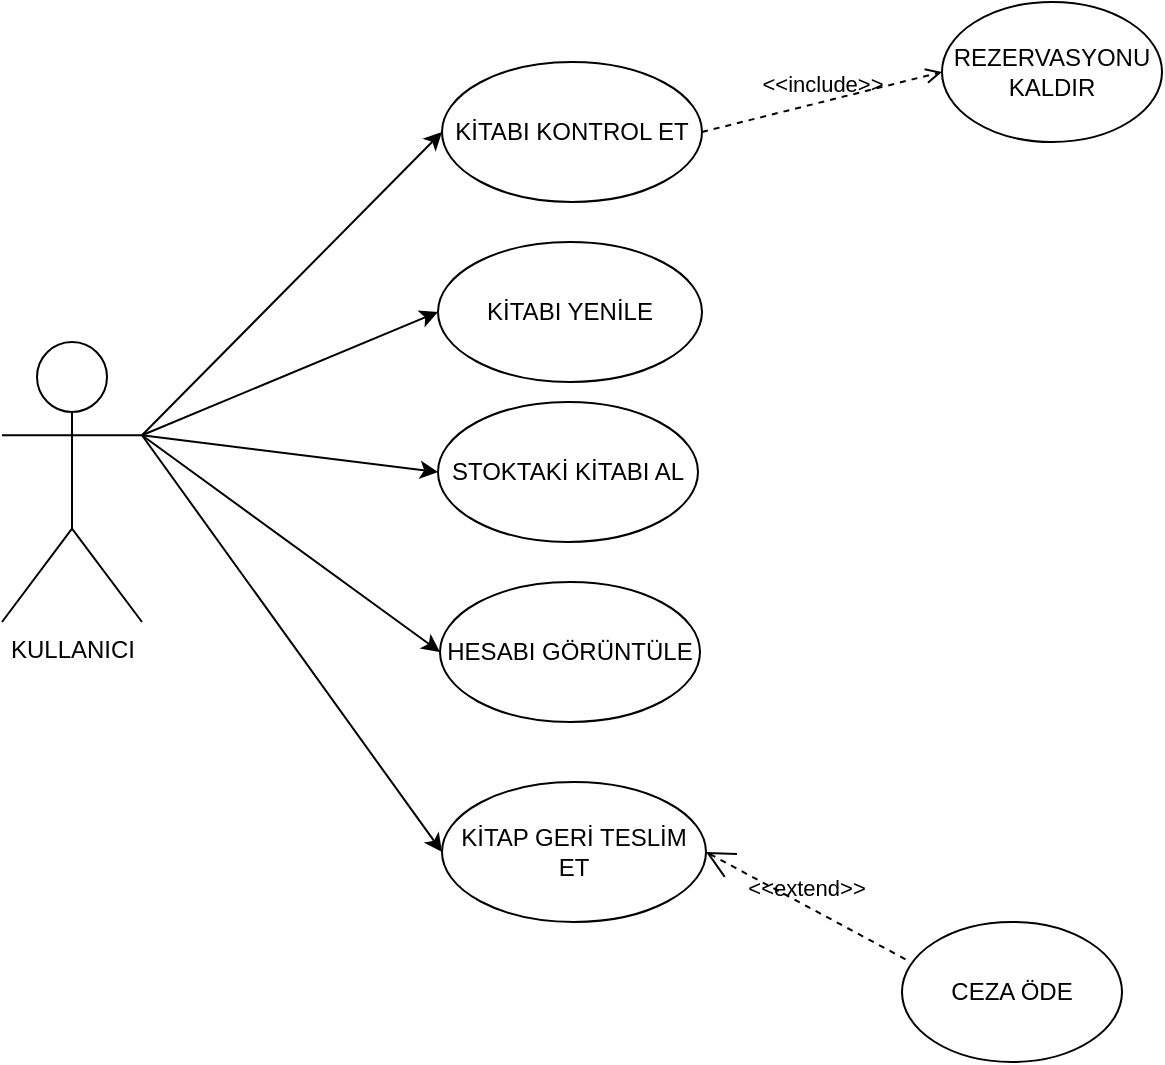 <mxfile version="17.4.5" type="device"><diagram id="Wk89HHO9CBFn_P9f42vD" name="Page-1"><mxGraphModel dx="418" dy="445" grid="1" gridSize="10" guides="1" tooltips="1" connect="1" arrows="1" fold="1" page="1" pageScale="1" pageWidth="827" pageHeight="1169" math="0" shadow="0"><root><mxCell id="0"/><mxCell id="1" parent="0"/><mxCell id="bdag-LPQyL9HFPQIvWLy-1" value="&lt;font style=&quot;vertical-align: inherit&quot;&gt;&lt;font style=&quot;vertical-align: inherit&quot;&gt;KULLANICI&lt;/font&gt;&lt;/font&gt;" style="shape=umlActor;html=1;verticalLabelPosition=bottom;verticalAlign=top;align=center;" vertex="1" parent="1"><mxGeometry x="40" y="260" width="70" height="140" as="geometry"/></mxCell><mxCell id="bdag-LPQyL9HFPQIvWLy-2" value="&lt;font style=&quot;vertical-align: inherit&quot;&gt;&lt;font style=&quot;vertical-align: inherit&quot;&gt;&lt;font style=&quot;vertical-align: inherit&quot;&gt;&lt;font style=&quot;vertical-align: inherit&quot;&gt;KİTABI KONTROL ET&lt;/font&gt;&lt;/font&gt;&lt;/font&gt;&lt;/font&gt;" style="ellipse;whiteSpace=wrap;html=1;" vertex="1" parent="1"><mxGeometry x="260" y="120" width="130" height="70" as="geometry"/></mxCell><mxCell id="bdag-LPQyL9HFPQIvWLy-3" value="&lt;font style=&quot;vertical-align: inherit&quot;&gt;&lt;font style=&quot;vertical-align: inherit&quot;&gt;KİTABI YENİLE&lt;/font&gt;&lt;/font&gt;" style="ellipse;whiteSpace=wrap;html=1;" vertex="1" parent="1"><mxGeometry x="258" y="210" width="132" height="70" as="geometry"/></mxCell><mxCell id="bdag-LPQyL9HFPQIvWLy-4" value="&lt;font style=&quot;vertical-align: inherit&quot;&gt;&lt;font style=&quot;vertical-align: inherit&quot;&gt;REZERVASYONU KALDIR&lt;/font&gt;&lt;/font&gt;" style="ellipse;whiteSpace=wrap;html=1;" vertex="1" parent="1"><mxGeometry x="510" y="90" width="110" height="70" as="geometry"/></mxCell><mxCell id="bdag-LPQyL9HFPQIvWLy-5" value="&lt;font style=&quot;vertical-align: inherit&quot;&gt;&lt;font style=&quot;vertical-align: inherit&quot;&gt;HESABI GÖRÜNTÜLE&lt;/font&gt;&lt;/font&gt;" style="ellipse;whiteSpace=wrap;html=1;" vertex="1" parent="1"><mxGeometry x="259" y="380" width="130" height="70" as="geometry"/></mxCell><mxCell id="bdag-LPQyL9HFPQIvWLy-6" value="&lt;font style=&quot;vertical-align: inherit&quot;&gt;&lt;font style=&quot;vertical-align: inherit&quot;&gt;KİTAP GERİ TESLİM ET&lt;/font&gt;&lt;/font&gt;" style="ellipse;whiteSpace=wrap;html=1;" vertex="1" parent="1"><mxGeometry x="260" y="480" width="132" height="70" as="geometry"/></mxCell><mxCell id="bdag-LPQyL9HFPQIvWLy-7" value="&lt;font style=&quot;vertical-align: inherit&quot;&gt;&lt;font style=&quot;vertical-align: inherit&quot;&gt;&lt;font style=&quot;vertical-align: inherit&quot;&gt;&lt;font style=&quot;vertical-align: inherit&quot;&gt;STOKTAKİ KİTABI AL&lt;/font&gt;&lt;/font&gt;&lt;/font&gt;&lt;/font&gt;" style="ellipse;whiteSpace=wrap;html=1;" vertex="1" parent="1"><mxGeometry x="258" y="290" width="130" height="70" as="geometry"/></mxCell><mxCell id="bdag-LPQyL9HFPQIvWLy-8" value="" style="endArrow=classic;html=1;rounded=0;entryX=0;entryY=0.5;entryDx=0;entryDy=0;exitX=1;exitY=0.333;exitDx=0;exitDy=0;exitPerimeter=0;" edge="1" parent="1" source="bdag-LPQyL9HFPQIvWLy-1" target="bdag-LPQyL9HFPQIvWLy-2"><mxGeometry width="50" height="50" relative="1" as="geometry"><mxPoint x="110" y="300" as="sourcePoint"/><mxPoint x="160" y="260" as="targetPoint"/></mxGeometry></mxCell><mxCell id="bdag-LPQyL9HFPQIvWLy-9" value="" style="endArrow=classic;html=1;rounded=0;entryX=0;entryY=0.5;entryDx=0;entryDy=0;exitX=1;exitY=0.333;exitDx=0;exitDy=0;exitPerimeter=0;" edge="1" parent="1" source="bdag-LPQyL9HFPQIvWLy-1" target="bdag-LPQyL9HFPQIvWLy-6"><mxGeometry width="50" height="50" relative="1" as="geometry"><mxPoint x="120" y="310" as="sourcePoint"/><mxPoint x="210" y="420" as="targetPoint"/></mxGeometry></mxCell><mxCell id="bdag-LPQyL9HFPQIvWLy-10" value="" style="endArrow=classic;html=1;rounded=0;exitX=1;exitY=0.333;exitDx=0;exitDy=0;exitPerimeter=0;entryX=0;entryY=0.5;entryDx=0;entryDy=0;" edge="1" parent="1" source="bdag-LPQyL9HFPQIvWLy-1" target="bdag-LPQyL9HFPQIvWLy-5"><mxGeometry width="50" height="50" relative="1" as="geometry"><mxPoint x="110" y="310" as="sourcePoint"/><mxPoint x="220" y="350" as="targetPoint"/></mxGeometry></mxCell><mxCell id="bdag-LPQyL9HFPQIvWLy-11" value="" style="endArrow=classic;html=1;rounded=0;entryX=0;entryY=0.5;entryDx=0;entryDy=0;exitX=1;exitY=0.333;exitDx=0;exitDy=0;exitPerimeter=0;" edge="1" parent="1" source="bdag-LPQyL9HFPQIvWLy-1" target="bdag-LPQyL9HFPQIvWLy-7"><mxGeometry width="50" height="50" relative="1" as="geometry"><mxPoint x="110" y="310" as="sourcePoint"/><mxPoint x="220" y="305" as="targetPoint"/></mxGeometry></mxCell><mxCell id="bdag-LPQyL9HFPQIvWLy-12" value="" style="endArrow=classic;html=1;rounded=0;entryX=0;entryY=0.5;entryDx=0;entryDy=0;exitX=1;exitY=0.333;exitDx=0;exitDy=0;exitPerimeter=0;" edge="1" parent="1" source="bdag-LPQyL9HFPQIvWLy-1" target="bdag-LPQyL9HFPQIvWLy-3"><mxGeometry width="50" height="50" relative="1" as="geometry"><mxPoint x="110" y="310" as="sourcePoint"/><mxPoint x="180" y="280" as="targetPoint"/></mxGeometry></mxCell><mxCell id="bdag-LPQyL9HFPQIvWLy-13" value="&lt;font style=&quot;vertical-align: inherit&quot;&gt;&lt;font style=&quot;vertical-align: inherit&quot;&gt;CEZA ÖDE&lt;/font&gt;&lt;/font&gt;" style="ellipse;whiteSpace=wrap;html=1;" vertex="1" parent="1"><mxGeometry x="490" y="550" width="110" height="70" as="geometry"/></mxCell><mxCell id="bdag-LPQyL9HFPQIvWLy-15" value="&amp;lt;&amp;lt;extend&amp;gt;&amp;gt;" style="edgeStyle=none;html=1;startArrow=open;endArrow=none;startSize=12;verticalAlign=bottom;dashed=1;labelBackgroundColor=none;rounded=0;entryX=0.025;entryY=0.274;entryDx=0;entryDy=0;entryPerimeter=0;exitX=1;exitY=0.5;exitDx=0;exitDy=0;" edge="1" parent="1" source="bdag-LPQyL9HFPQIvWLy-6" target="bdag-LPQyL9HFPQIvWLy-13"><mxGeometry width="160" relative="1" as="geometry"><mxPoint x="388" y="514" as="sourcePoint"/><mxPoint x="548" y="514" as="targetPoint"/></mxGeometry></mxCell><mxCell id="bdag-LPQyL9HFPQIvWLy-16" value="&amp;lt;&amp;lt;include&amp;gt;&amp;gt;" style="edgeStyle=none;html=1;endArrow=open;verticalAlign=bottom;dashed=1;labelBackgroundColor=none;rounded=0;entryX=0;entryY=0.5;entryDx=0;entryDy=0;" edge="1" parent="1" target="bdag-LPQyL9HFPQIvWLy-4"><mxGeometry width="160" relative="1" as="geometry"><mxPoint x="390" y="155" as="sourcePoint"/><mxPoint x="520" y="154.5" as="targetPoint"/></mxGeometry></mxCell></root></mxGraphModel></diagram></mxfile>